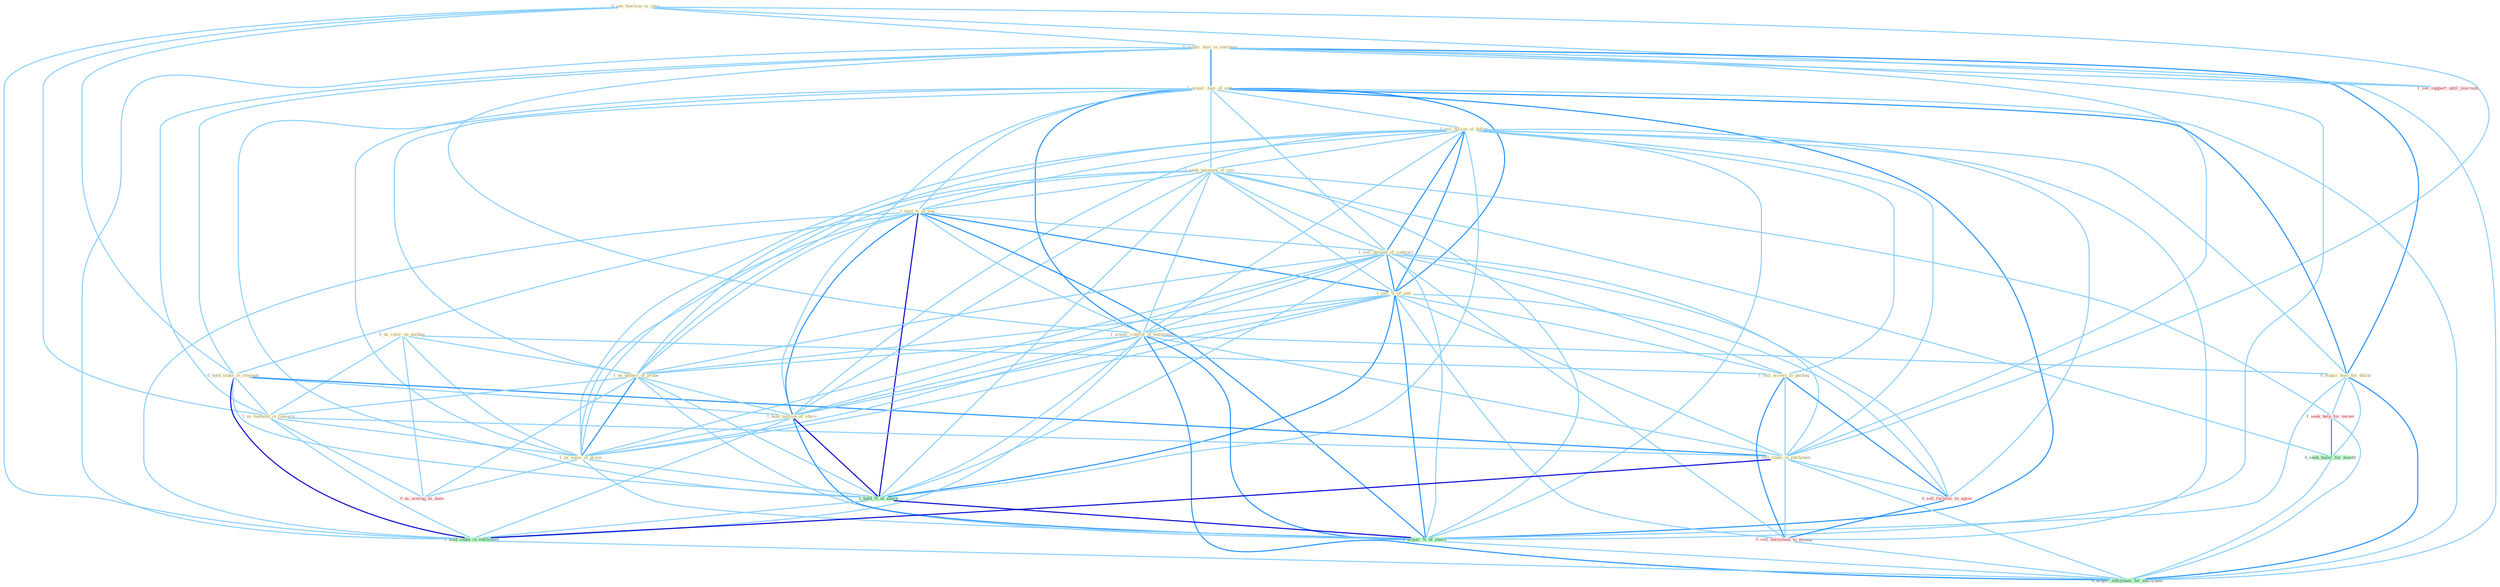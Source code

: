 Graph G{ 
    node
    [shape=polygon,style=filled,width=.5,height=.06,color="#BDFCC9",fixedsize=true,fontsize=4,
    fontcolor="#2f4f4f"];
    {node
    [color="#ffffe0", fontcolor="#8b7d6b"] "0_see_function_in_case " "0_acquir_busi_in_yearnum " "1_acquir_busi_of_unit " "1_sell_billion_of_dollar " "1_seek_payment_of_cost " "0_us_color_on_packag " "1_hold_%_of_yen " "1_sell_amount_of_contract " "0_hold_stake_in_compani " "1_sell_%_of_unit " "1_acquir_control_of_entitynam " "1_us_batteri_of_probe " "0_acquir_busi_for_dollar " "1_us_foothold_in_concern " "1_hold_million_of_share " "1_sell_access_to_packag " "1_us_some_of_proce " "1_sell_stake_in_entitynam "}
{node [color="#fff0f5", fontcolor="#b22222"] "1_seek_help_for_owner " "1_see_support_until_yearnum " "0_sell_furnitur_to_agenc " "0_us_averag_as_base " "0_sell_entitynam_to_manag "}
edge [color="#B0E2FF"];

	"0_see_function_in_case " -- "0_acquir_busi_in_yearnum " [w="1", color="#87cefa" ];
	"0_see_function_in_case " -- "0_hold_stake_in_compani " [w="1", color="#87cefa" ];
	"0_see_function_in_case " -- "1_us_foothold_in_concern " [w="1", color="#87cefa" ];
	"0_see_function_in_case " -- "1_sell_stake_in_entitynam " [w="1", color="#87cefa" ];
	"0_see_function_in_case " -- "1_hold_stake_in_entitynam " [w="1", color="#87cefa" ];
	"0_see_function_in_case " -- "1_see_support_until_yearnum " [w="1", color="#87cefa" ];
	"0_acquir_busi_in_yearnum " -- "1_acquir_busi_of_unit " [w="2", color="#1e90ff" , len=0.8];
	"0_acquir_busi_in_yearnum " -- "0_hold_stake_in_compani " [w="1", color="#87cefa" ];
	"0_acquir_busi_in_yearnum " -- "1_acquir_control_of_entitynam " [w="1", color="#87cefa" ];
	"0_acquir_busi_in_yearnum " -- "0_acquir_busi_for_dollar " [w="2", color="#1e90ff" , len=0.8];
	"0_acquir_busi_in_yearnum " -- "1_us_foothold_in_concern " [w="1", color="#87cefa" ];
	"0_acquir_busi_in_yearnum " -- "1_sell_stake_in_entitynam " [w="1", color="#87cefa" ];
	"0_acquir_busi_in_yearnum " -- "1_hold_stake_in_entitynam " [w="1", color="#87cefa" ];
	"0_acquir_busi_in_yearnum " -- "1_acquir_%_of_share " [w="1", color="#87cefa" ];
	"0_acquir_busi_in_yearnum " -- "1_see_support_until_yearnum " [w="1", color="#87cefa" ];
	"0_acquir_busi_in_yearnum " -- "0_acquir_entitynam_for_entitynam " [w="1", color="#87cefa" ];
	"1_acquir_busi_of_unit " -- "1_sell_billion_of_dollar " [w="1", color="#87cefa" ];
	"1_acquir_busi_of_unit " -- "1_seek_payment_of_cost " [w="1", color="#87cefa" ];
	"1_acquir_busi_of_unit " -- "1_hold_%_of_yen " [w="1", color="#87cefa" ];
	"1_acquir_busi_of_unit " -- "1_sell_amount_of_contract " [w="1", color="#87cefa" ];
	"1_acquir_busi_of_unit " -- "1_sell_%_of_unit " [w="2", color="#1e90ff" , len=0.8];
	"1_acquir_busi_of_unit " -- "1_acquir_control_of_entitynam " [w="2", color="#1e90ff" , len=0.8];
	"1_acquir_busi_of_unit " -- "1_us_batteri_of_probe " [w="1", color="#87cefa" ];
	"1_acquir_busi_of_unit " -- "0_acquir_busi_for_dollar " [w="2", color="#1e90ff" , len=0.8];
	"1_acquir_busi_of_unit " -- "1_hold_million_of_share " [w="1", color="#87cefa" ];
	"1_acquir_busi_of_unit " -- "1_us_some_of_proce " [w="1", color="#87cefa" ];
	"1_acquir_busi_of_unit " -- "1_hold_%_of_share " [w="1", color="#87cefa" ];
	"1_acquir_busi_of_unit " -- "1_acquir_%_of_share " [w="2", color="#1e90ff" , len=0.8];
	"1_acquir_busi_of_unit " -- "0_acquir_entitynam_for_entitynam " [w="1", color="#87cefa" ];
	"1_sell_billion_of_dollar " -- "1_seek_payment_of_cost " [w="1", color="#87cefa" ];
	"1_sell_billion_of_dollar " -- "1_hold_%_of_yen " [w="1", color="#87cefa" ];
	"1_sell_billion_of_dollar " -- "1_sell_amount_of_contract " [w="2", color="#1e90ff" , len=0.8];
	"1_sell_billion_of_dollar " -- "1_sell_%_of_unit " [w="2", color="#1e90ff" , len=0.8];
	"1_sell_billion_of_dollar " -- "1_acquir_control_of_entitynam " [w="1", color="#87cefa" ];
	"1_sell_billion_of_dollar " -- "1_us_batteri_of_probe " [w="1", color="#87cefa" ];
	"1_sell_billion_of_dollar " -- "0_acquir_busi_for_dollar " [w="1", color="#87cefa" ];
	"1_sell_billion_of_dollar " -- "1_hold_million_of_share " [w="1", color="#87cefa" ];
	"1_sell_billion_of_dollar " -- "1_sell_access_to_packag " [w="1", color="#87cefa" ];
	"1_sell_billion_of_dollar " -- "1_us_some_of_proce " [w="1", color="#87cefa" ];
	"1_sell_billion_of_dollar " -- "1_sell_stake_in_entitynam " [w="1", color="#87cefa" ];
	"1_sell_billion_of_dollar " -- "1_hold_%_of_share " [w="1", color="#87cefa" ];
	"1_sell_billion_of_dollar " -- "1_acquir_%_of_share " [w="1", color="#87cefa" ];
	"1_sell_billion_of_dollar " -- "0_sell_furnitur_to_agenc " [w="1", color="#87cefa" ];
	"1_sell_billion_of_dollar " -- "0_sell_entitynam_to_manag " [w="1", color="#87cefa" ];
	"1_seek_payment_of_cost " -- "1_hold_%_of_yen " [w="1", color="#87cefa" ];
	"1_seek_payment_of_cost " -- "1_sell_amount_of_contract " [w="1", color="#87cefa" ];
	"1_seek_payment_of_cost " -- "1_sell_%_of_unit " [w="1", color="#87cefa" ];
	"1_seek_payment_of_cost " -- "1_acquir_control_of_entitynam " [w="1", color="#87cefa" ];
	"1_seek_payment_of_cost " -- "1_us_batteri_of_probe " [w="1", color="#87cefa" ];
	"1_seek_payment_of_cost " -- "1_hold_million_of_share " [w="1", color="#87cefa" ];
	"1_seek_payment_of_cost " -- "1_us_some_of_proce " [w="1", color="#87cefa" ];
	"1_seek_payment_of_cost " -- "1_hold_%_of_share " [w="1", color="#87cefa" ];
	"1_seek_payment_of_cost " -- "1_seek_help_for_owner " [w="1", color="#87cefa" ];
	"1_seek_payment_of_cost " -- "0_seek_buyer_for_month " [w="1", color="#87cefa" ];
	"1_seek_payment_of_cost " -- "1_acquir_%_of_share " [w="1", color="#87cefa" ];
	"0_us_color_on_packag " -- "1_us_batteri_of_probe " [w="1", color="#87cefa" ];
	"0_us_color_on_packag " -- "1_us_foothold_in_concern " [w="1", color="#87cefa" ];
	"0_us_color_on_packag " -- "1_sell_access_to_packag " [w="1", color="#87cefa" ];
	"0_us_color_on_packag " -- "1_us_some_of_proce " [w="1", color="#87cefa" ];
	"0_us_color_on_packag " -- "0_us_averag_as_base " [w="1", color="#87cefa" ];
	"1_hold_%_of_yen " -- "1_sell_amount_of_contract " [w="1", color="#87cefa" ];
	"1_hold_%_of_yen " -- "0_hold_stake_in_compani " [w="1", color="#87cefa" ];
	"1_hold_%_of_yen " -- "1_sell_%_of_unit " [w="2", color="#1e90ff" , len=0.8];
	"1_hold_%_of_yen " -- "1_acquir_control_of_entitynam " [w="1", color="#87cefa" ];
	"1_hold_%_of_yen " -- "1_us_batteri_of_probe " [w="1", color="#87cefa" ];
	"1_hold_%_of_yen " -- "1_hold_million_of_share " [w="2", color="#1e90ff" , len=0.8];
	"1_hold_%_of_yen " -- "1_us_some_of_proce " [w="1", color="#87cefa" ];
	"1_hold_%_of_yen " -- "1_hold_%_of_share " [w="3", color="#0000cd" , len=0.6];
	"1_hold_%_of_yen " -- "1_hold_stake_in_entitynam " [w="1", color="#87cefa" ];
	"1_hold_%_of_yen " -- "1_acquir_%_of_share " [w="2", color="#1e90ff" , len=0.8];
	"1_sell_amount_of_contract " -- "1_sell_%_of_unit " [w="2", color="#1e90ff" , len=0.8];
	"1_sell_amount_of_contract " -- "1_acquir_control_of_entitynam " [w="1", color="#87cefa" ];
	"1_sell_amount_of_contract " -- "1_us_batteri_of_probe " [w="1", color="#87cefa" ];
	"1_sell_amount_of_contract " -- "1_hold_million_of_share " [w="1", color="#87cefa" ];
	"1_sell_amount_of_contract " -- "1_sell_access_to_packag " [w="1", color="#87cefa" ];
	"1_sell_amount_of_contract " -- "1_us_some_of_proce " [w="1", color="#87cefa" ];
	"1_sell_amount_of_contract " -- "1_sell_stake_in_entitynam " [w="1", color="#87cefa" ];
	"1_sell_amount_of_contract " -- "1_hold_%_of_share " [w="1", color="#87cefa" ];
	"1_sell_amount_of_contract " -- "1_acquir_%_of_share " [w="1", color="#87cefa" ];
	"1_sell_amount_of_contract " -- "0_sell_furnitur_to_agenc " [w="1", color="#87cefa" ];
	"1_sell_amount_of_contract " -- "0_sell_entitynam_to_manag " [w="1", color="#87cefa" ];
	"0_hold_stake_in_compani " -- "1_us_foothold_in_concern " [w="1", color="#87cefa" ];
	"0_hold_stake_in_compani " -- "1_hold_million_of_share " [w="1", color="#87cefa" ];
	"0_hold_stake_in_compani " -- "1_sell_stake_in_entitynam " [w="2", color="#1e90ff" , len=0.8];
	"0_hold_stake_in_compani " -- "1_hold_%_of_share " [w="1", color="#87cefa" ];
	"0_hold_stake_in_compani " -- "1_hold_stake_in_entitynam " [w="3", color="#0000cd" , len=0.6];
	"1_sell_%_of_unit " -- "1_acquir_control_of_entitynam " [w="1", color="#87cefa" ];
	"1_sell_%_of_unit " -- "1_us_batteri_of_probe " [w="1", color="#87cefa" ];
	"1_sell_%_of_unit " -- "1_hold_million_of_share " [w="1", color="#87cefa" ];
	"1_sell_%_of_unit " -- "1_sell_access_to_packag " [w="1", color="#87cefa" ];
	"1_sell_%_of_unit " -- "1_us_some_of_proce " [w="1", color="#87cefa" ];
	"1_sell_%_of_unit " -- "1_sell_stake_in_entitynam " [w="1", color="#87cefa" ];
	"1_sell_%_of_unit " -- "1_hold_%_of_share " [w="2", color="#1e90ff" , len=0.8];
	"1_sell_%_of_unit " -- "1_acquir_%_of_share " [w="2", color="#1e90ff" , len=0.8];
	"1_sell_%_of_unit " -- "0_sell_furnitur_to_agenc " [w="1", color="#87cefa" ];
	"1_sell_%_of_unit " -- "0_sell_entitynam_to_manag " [w="1", color="#87cefa" ];
	"1_acquir_control_of_entitynam " -- "1_us_batteri_of_probe " [w="1", color="#87cefa" ];
	"1_acquir_control_of_entitynam " -- "0_acquir_busi_for_dollar " [w="1", color="#87cefa" ];
	"1_acquir_control_of_entitynam " -- "1_hold_million_of_share " [w="1", color="#87cefa" ];
	"1_acquir_control_of_entitynam " -- "1_us_some_of_proce " [w="1", color="#87cefa" ];
	"1_acquir_control_of_entitynam " -- "1_sell_stake_in_entitynam " [w="1", color="#87cefa" ];
	"1_acquir_control_of_entitynam " -- "1_hold_%_of_share " [w="1", color="#87cefa" ];
	"1_acquir_control_of_entitynam " -- "1_hold_stake_in_entitynam " [w="1", color="#87cefa" ];
	"1_acquir_control_of_entitynam " -- "1_acquir_%_of_share " [w="2", color="#1e90ff" , len=0.8];
	"1_acquir_control_of_entitynam " -- "0_acquir_entitynam_for_entitynam " [w="2", color="#1e90ff" , len=0.8];
	"1_us_batteri_of_probe " -- "1_us_foothold_in_concern " [w="1", color="#87cefa" ];
	"1_us_batteri_of_probe " -- "1_hold_million_of_share " [w="1", color="#87cefa" ];
	"1_us_batteri_of_probe " -- "1_us_some_of_proce " [w="2", color="#1e90ff" , len=0.8];
	"1_us_batteri_of_probe " -- "1_hold_%_of_share " [w="1", color="#87cefa" ];
	"1_us_batteri_of_probe " -- "1_acquir_%_of_share " [w="1", color="#87cefa" ];
	"1_us_batteri_of_probe " -- "0_us_averag_as_base " [w="1", color="#87cefa" ];
	"0_acquir_busi_for_dollar " -- "1_seek_help_for_owner " [w="1", color="#87cefa" ];
	"0_acquir_busi_for_dollar " -- "0_seek_buyer_for_month " [w="1", color="#87cefa" ];
	"0_acquir_busi_for_dollar " -- "1_acquir_%_of_share " [w="1", color="#87cefa" ];
	"0_acquir_busi_for_dollar " -- "0_acquir_entitynam_for_entitynam " [w="2", color="#1e90ff" , len=0.8];
	"1_us_foothold_in_concern " -- "1_us_some_of_proce " [w="1", color="#87cefa" ];
	"1_us_foothold_in_concern " -- "1_sell_stake_in_entitynam " [w="1", color="#87cefa" ];
	"1_us_foothold_in_concern " -- "1_hold_stake_in_entitynam " [w="1", color="#87cefa" ];
	"1_us_foothold_in_concern " -- "0_us_averag_as_base " [w="1", color="#87cefa" ];
	"1_hold_million_of_share " -- "1_us_some_of_proce " [w="1", color="#87cefa" ];
	"1_hold_million_of_share " -- "1_hold_%_of_share " [w="3", color="#0000cd" , len=0.6];
	"1_hold_million_of_share " -- "1_hold_stake_in_entitynam " [w="1", color="#87cefa" ];
	"1_hold_million_of_share " -- "1_acquir_%_of_share " [w="2", color="#1e90ff" , len=0.8];
	"1_sell_access_to_packag " -- "1_sell_stake_in_entitynam " [w="1", color="#87cefa" ];
	"1_sell_access_to_packag " -- "0_sell_furnitur_to_agenc " [w="2", color="#1e90ff" , len=0.8];
	"1_sell_access_to_packag " -- "0_sell_entitynam_to_manag " [w="2", color="#1e90ff" , len=0.8];
	"1_us_some_of_proce " -- "1_hold_%_of_share " [w="1", color="#87cefa" ];
	"1_us_some_of_proce " -- "1_acquir_%_of_share " [w="1", color="#87cefa" ];
	"1_us_some_of_proce " -- "0_us_averag_as_base " [w="1", color="#87cefa" ];
	"1_sell_stake_in_entitynam " -- "1_hold_stake_in_entitynam " [w="3", color="#0000cd" , len=0.6];
	"1_sell_stake_in_entitynam " -- "0_sell_furnitur_to_agenc " [w="1", color="#87cefa" ];
	"1_sell_stake_in_entitynam " -- "0_sell_entitynam_to_manag " [w="1", color="#87cefa" ];
	"1_sell_stake_in_entitynam " -- "0_acquir_entitynam_for_entitynam " [w="1", color="#87cefa" ];
	"1_hold_%_of_share " -- "1_hold_stake_in_entitynam " [w="1", color="#87cefa" ];
	"1_hold_%_of_share " -- "1_acquir_%_of_share " [w="3", color="#0000cd" , len=0.6];
	"1_hold_stake_in_entitynam " -- "0_acquir_entitynam_for_entitynam " [w="1", color="#87cefa" ];
	"1_seek_help_for_owner " -- "0_seek_buyer_for_month " [w="2", color="#1e90ff" , len=0.8];
	"1_seek_help_for_owner " -- "0_acquir_entitynam_for_entitynam " [w="1", color="#87cefa" ];
	"0_seek_buyer_for_month " -- "0_acquir_entitynam_for_entitynam " [w="1", color="#87cefa" ];
	"1_acquir_%_of_share " -- "0_acquir_entitynam_for_entitynam " [w="1", color="#87cefa" ];
	"0_sell_furnitur_to_agenc " -- "0_sell_entitynam_to_manag " [w="2", color="#1e90ff" , len=0.8];
	"0_sell_entitynam_to_manag " -- "0_acquir_entitynam_for_entitynam " [w="1", color="#87cefa" ];
}